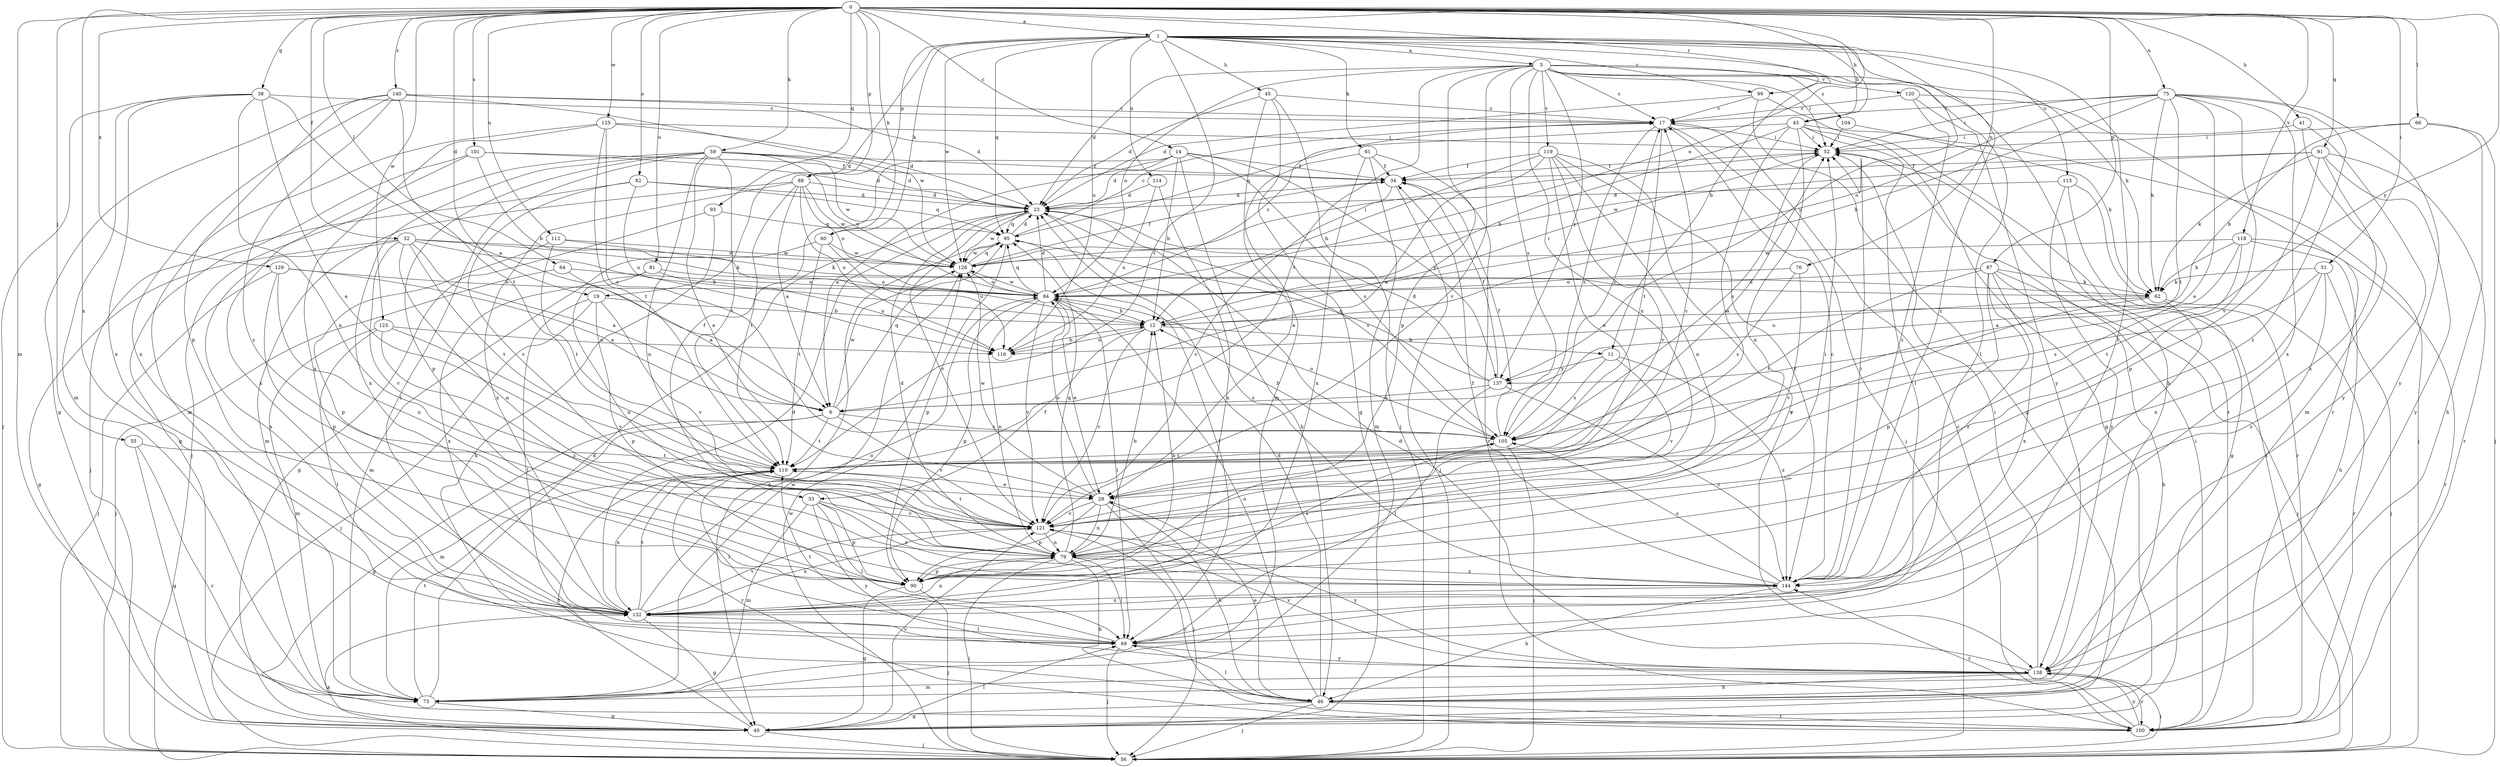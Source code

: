 strict digraph  {
0;
1;
5;
6;
11;
12;
14;
17;
19;
23;
28;
32;
33;
34;
38;
40;
41;
43;
45;
46;
51;
52;
55;
56;
59;
60;
61;
62;
64;
66;
68;
73;
75;
76;
79;
81;
82;
84;
87;
88;
90;
91;
93;
95;
99;
100;
101;
104;
105;
110;
112;
113;
114;
116;
118;
119;
120;
121;
123;
125;
126;
129;
132;
137;
138;
140;
144;
0 -> 1  [label=a];
0 -> 14  [label=c];
0 -> 19  [label=d];
0 -> 32  [label=f];
0 -> 38  [label=g];
0 -> 41  [label=h];
0 -> 43  [label=h];
0 -> 51  [label=i];
0 -> 55  [label=j];
0 -> 59  [label=k];
0 -> 60  [label=k];
0 -> 64  [label=l];
0 -> 66  [label=l];
0 -> 73  [label=m];
0 -> 75  [label=n];
0 -> 76  [label=n];
0 -> 81  [label=o];
0 -> 82  [label=o];
0 -> 84  [label=o];
0 -> 87  [label=p];
0 -> 88  [label=p];
0 -> 91  [label=q];
0 -> 93  [label=q];
0 -> 99  [label=r];
0 -> 101  [label=s];
0 -> 112  [label=u];
0 -> 118  [label=v];
0 -> 123  [label=w];
0 -> 125  [label=w];
0 -> 129  [label=x];
0 -> 132  [label=x];
0 -> 137  [label=y];
0 -> 140  [label=z];
1 -> 5  [label=a];
1 -> 11  [label=b];
1 -> 19  [label=d];
1 -> 43  [label=h];
1 -> 45  [label=h];
1 -> 60  [label=k];
1 -> 61  [label=k];
1 -> 68  [label=l];
1 -> 88  [label=p];
1 -> 95  [label=q];
1 -> 99  [label=r];
1 -> 110  [label=t];
1 -> 113  [label=u];
1 -> 114  [label=u];
1 -> 116  [label=u];
1 -> 126  [label=w];
1 -> 137  [label=y];
1 -> 144  [label=z];
5 -> 17  [label=c];
5 -> 23  [label=d];
5 -> 46  [label=h];
5 -> 52  [label=i];
5 -> 62  [label=k];
5 -> 68  [label=l];
5 -> 79  [label=n];
5 -> 84  [label=o];
5 -> 90  [label=p];
5 -> 104  [label=s];
5 -> 105  [label=s];
5 -> 110  [label=t];
5 -> 119  [label=v];
5 -> 120  [label=v];
5 -> 121  [label=v];
5 -> 137  [label=y];
6 -> 40  [label=g];
6 -> 73  [label=m];
6 -> 95  [label=q];
6 -> 105  [label=s];
6 -> 110  [label=t];
6 -> 121  [label=v];
6 -> 126  [label=w];
11 -> 105  [label=s];
11 -> 121  [label=v];
11 -> 137  [label=y];
11 -> 144  [label=z];
12 -> 11  [label=b];
12 -> 33  [label=f];
12 -> 52  [label=i];
12 -> 116  [label=u];
12 -> 121  [label=v];
14 -> 6  [label=a];
14 -> 12  [label=b];
14 -> 23  [label=d];
14 -> 33  [label=f];
14 -> 34  [label=f];
14 -> 46  [label=h];
14 -> 105  [label=s];
14 -> 137  [label=y];
17 -> 52  [label=i];
17 -> 56  [label=j];
17 -> 105  [label=s];
17 -> 110  [label=t];
19 -> 12  [label=b];
19 -> 56  [label=j];
19 -> 68  [label=l];
19 -> 90  [label=p];
19 -> 121  [label=v];
23 -> 95  [label=q];
23 -> 105  [label=s];
23 -> 121  [label=v];
23 -> 126  [label=w];
23 -> 144  [label=z];
28 -> 17  [label=c];
28 -> 46  [label=h];
28 -> 56  [label=j];
28 -> 79  [label=n];
28 -> 84  [label=o];
28 -> 90  [label=p];
28 -> 121  [label=v];
28 -> 126  [label=w];
32 -> 6  [label=a];
32 -> 12  [label=b];
32 -> 40  [label=g];
32 -> 62  [label=k];
32 -> 79  [label=n];
32 -> 110  [label=t];
32 -> 121  [label=v];
32 -> 126  [label=w];
32 -> 132  [label=x];
33 -> 68  [label=l];
33 -> 73  [label=m];
33 -> 90  [label=p];
33 -> 121  [label=v];
33 -> 138  [label=y];
33 -> 144  [label=z];
34 -> 23  [label=d];
34 -> 56  [label=j];
34 -> 121  [label=v];
38 -> 6  [label=a];
38 -> 17  [label=c];
38 -> 28  [label=e];
38 -> 56  [label=j];
38 -> 73  [label=m];
38 -> 79  [label=n];
38 -> 132  [label=x];
40 -> 56  [label=j];
40 -> 68  [label=l];
40 -> 110  [label=t];
40 -> 121  [label=v];
41 -> 52  [label=i];
41 -> 73  [label=m];
41 -> 138  [label=y];
43 -> 12  [label=b];
43 -> 28  [label=e];
43 -> 40  [label=g];
43 -> 52  [label=i];
43 -> 62  [label=k];
43 -> 68  [label=l];
43 -> 79  [label=n];
43 -> 95  [label=q];
45 -> 17  [label=c];
45 -> 23  [label=d];
45 -> 40  [label=g];
45 -> 56  [label=j];
45 -> 73  [label=m];
46 -> 23  [label=d];
46 -> 28  [label=e];
46 -> 40  [label=g];
46 -> 56  [label=j];
46 -> 68  [label=l];
46 -> 84  [label=o];
46 -> 100  [label=r];
51 -> 56  [label=j];
51 -> 62  [label=k];
51 -> 79  [label=n];
51 -> 105  [label=s];
51 -> 144  [label=z];
52 -> 34  [label=f];
52 -> 105  [label=s];
55 -> 40  [label=g];
55 -> 100  [label=r];
55 -> 110  [label=t];
56 -> 52  [label=i];
56 -> 126  [label=w];
56 -> 132  [label=x];
59 -> 23  [label=d];
59 -> 28  [label=e];
59 -> 34  [label=f];
59 -> 56  [label=j];
59 -> 68  [label=l];
59 -> 79  [label=n];
59 -> 84  [label=o];
59 -> 90  [label=p];
59 -> 110  [label=t];
59 -> 126  [label=w];
59 -> 132  [label=x];
60 -> 73  [label=m];
60 -> 110  [label=t];
60 -> 116  [label=u];
60 -> 126  [label=w];
61 -> 28  [label=e];
61 -> 34  [label=f];
61 -> 73  [label=m];
61 -> 100  [label=r];
61 -> 132  [label=x];
62 -> 68  [label=l];
62 -> 100  [label=r];
62 -> 116  [label=u];
62 -> 121  [label=v];
64 -> 6  [label=a];
64 -> 56  [label=j];
64 -> 84  [label=o];
66 -> 12  [label=b];
66 -> 46  [label=h];
66 -> 52  [label=i];
66 -> 56  [label=j];
68 -> 56  [label=j];
68 -> 110  [label=t];
68 -> 138  [label=y];
73 -> 23  [label=d];
73 -> 40  [label=g];
73 -> 110  [label=t];
73 -> 126  [label=w];
75 -> 12  [label=b];
75 -> 17  [label=c];
75 -> 28  [label=e];
75 -> 52  [label=i];
75 -> 62  [label=k];
75 -> 84  [label=o];
75 -> 110  [label=t];
75 -> 121  [label=v];
75 -> 132  [label=x];
75 -> 138  [label=y];
75 -> 144  [label=z];
76 -> 84  [label=o];
76 -> 105  [label=s];
76 -> 121  [label=v];
79 -> 12  [label=b];
79 -> 23  [label=d];
79 -> 46  [label=h];
79 -> 52  [label=i];
79 -> 56  [label=j];
79 -> 68  [label=l];
79 -> 90  [label=p];
79 -> 95  [label=q];
79 -> 144  [label=z];
81 -> 79  [label=n];
81 -> 84  [label=o];
81 -> 116  [label=u];
81 -> 132  [label=x];
82 -> 23  [label=d];
82 -> 56  [label=j];
82 -> 95  [label=q];
82 -> 116  [label=u];
82 -> 121  [label=v];
84 -> 12  [label=b];
84 -> 17  [label=c];
84 -> 23  [label=d];
84 -> 28  [label=e];
84 -> 68  [label=l];
84 -> 79  [label=n];
84 -> 90  [label=p];
84 -> 95  [label=q];
84 -> 121  [label=v];
84 -> 126  [label=w];
87 -> 46  [label=h];
87 -> 56  [label=j];
87 -> 62  [label=k];
87 -> 84  [label=o];
87 -> 90  [label=p];
87 -> 110  [label=t];
87 -> 132  [label=x];
87 -> 144  [label=z];
88 -> 6  [label=a];
88 -> 23  [label=d];
88 -> 73  [label=m];
88 -> 84  [label=o];
88 -> 110  [label=t];
88 -> 116  [label=u];
88 -> 126  [label=w];
88 -> 132  [label=x];
90 -> 12  [label=b];
90 -> 40  [label=g];
90 -> 56  [label=j];
90 -> 105  [label=s];
91 -> 34  [label=f];
91 -> 62  [label=k];
91 -> 90  [label=p];
91 -> 100  [label=r];
91 -> 126  [label=w];
91 -> 138  [label=y];
91 -> 144  [label=z];
93 -> 40  [label=g];
93 -> 46  [label=h];
93 -> 95  [label=q];
95 -> 17  [label=c];
95 -> 23  [label=d];
95 -> 40  [label=g];
95 -> 68  [label=l];
95 -> 90  [label=p];
95 -> 126  [label=w];
99 -> 17  [label=c];
99 -> 23  [label=d];
99 -> 40  [label=g];
99 -> 100  [label=r];
100 -> 17  [label=c];
100 -> 52  [label=i];
100 -> 138  [label=y];
100 -> 144  [label=z];
101 -> 12  [label=b];
101 -> 23  [label=d];
101 -> 34  [label=f];
101 -> 40  [label=g];
101 -> 132  [label=x];
104 -> 52  [label=i];
104 -> 56  [label=j];
105 -> 12  [label=b];
105 -> 17  [label=c];
105 -> 34  [label=f];
105 -> 56  [label=j];
105 -> 84  [label=o];
105 -> 110  [label=t];
110 -> 28  [label=e];
110 -> 52  [label=i];
110 -> 68  [label=l];
110 -> 100  [label=r];
110 -> 132  [label=x];
112 -> 62  [label=k];
112 -> 90  [label=p];
112 -> 110  [label=t];
112 -> 126  [label=w];
113 -> 23  [label=d];
113 -> 40  [label=g];
113 -> 100  [label=r];
113 -> 138  [label=y];
114 -> 23  [label=d];
114 -> 116  [label=u];
114 -> 132  [label=x];
116 -> 12  [label=b];
118 -> 6  [label=a];
118 -> 46  [label=h];
118 -> 62  [label=k];
118 -> 100  [label=r];
118 -> 110  [label=t];
118 -> 126  [label=w];
119 -> 6  [label=a];
119 -> 12  [label=b];
119 -> 28  [label=e];
119 -> 34  [label=f];
119 -> 79  [label=n];
119 -> 121  [label=v];
119 -> 138  [label=y];
119 -> 144  [label=z];
120 -> 17  [label=c];
120 -> 100  [label=r];
120 -> 138  [label=y];
120 -> 144  [label=z];
121 -> 79  [label=n];
121 -> 100  [label=r];
121 -> 110  [label=t];
121 -> 132  [label=x];
121 -> 138  [label=y];
123 -> 68  [label=l];
123 -> 73  [label=m];
123 -> 116  [label=u];
123 -> 121  [label=v];
123 -> 144  [label=z];
125 -> 23  [label=d];
125 -> 52  [label=i];
125 -> 73  [label=m];
125 -> 105  [label=s];
125 -> 110  [label=t];
125 -> 132  [label=x];
126 -> 34  [label=f];
126 -> 52  [label=i];
126 -> 84  [label=o];
126 -> 95  [label=q];
129 -> 6  [label=a];
129 -> 56  [label=j];
129 -> 79  [label=n];
129 -> 84  [label=o];
129 -> 90  [label=p];
132 -> 23  [label=d];
132 -> 40  [label=g];
132 -> 68  [label=l];
132 -> 79  [label=n];
132 -> 84  [label=o];
132 -> 110  [label=t];
132 -> 121  [label=v];
137 -> 6  [label=a];
137 -> 23  [label=d];
137 -> 34  [label=f];
137 -> 68  [label=l];
137 -> 95  [label=q];
137 -> 144  [label=z];
138 -> 23  [label=d];
138 -> 46  [label=h];
138 -> 52  [label=i];
138 -> 56  [label=j];
138 -> 73  [label=m];
138 -> 100  [label=r];
138 -> 121  [label=v];
140 -> 17  [label=c];
140 -> 23  [label=d];
140 -> 40  [label=g];
140 -> 90  [label=p];
140 -> 110  [label=t];
140 -> 126  [label=w];
140 -> 132  [label=x];
140 -> 144  [label=z];
144 -> 17  [label=c];
144 -> 34  [label=f];
144 -> 46  [label=h];
144 -> 52  [label=i];
144 -> 105  [label=s];
144 -> 132  [label=x];
}
